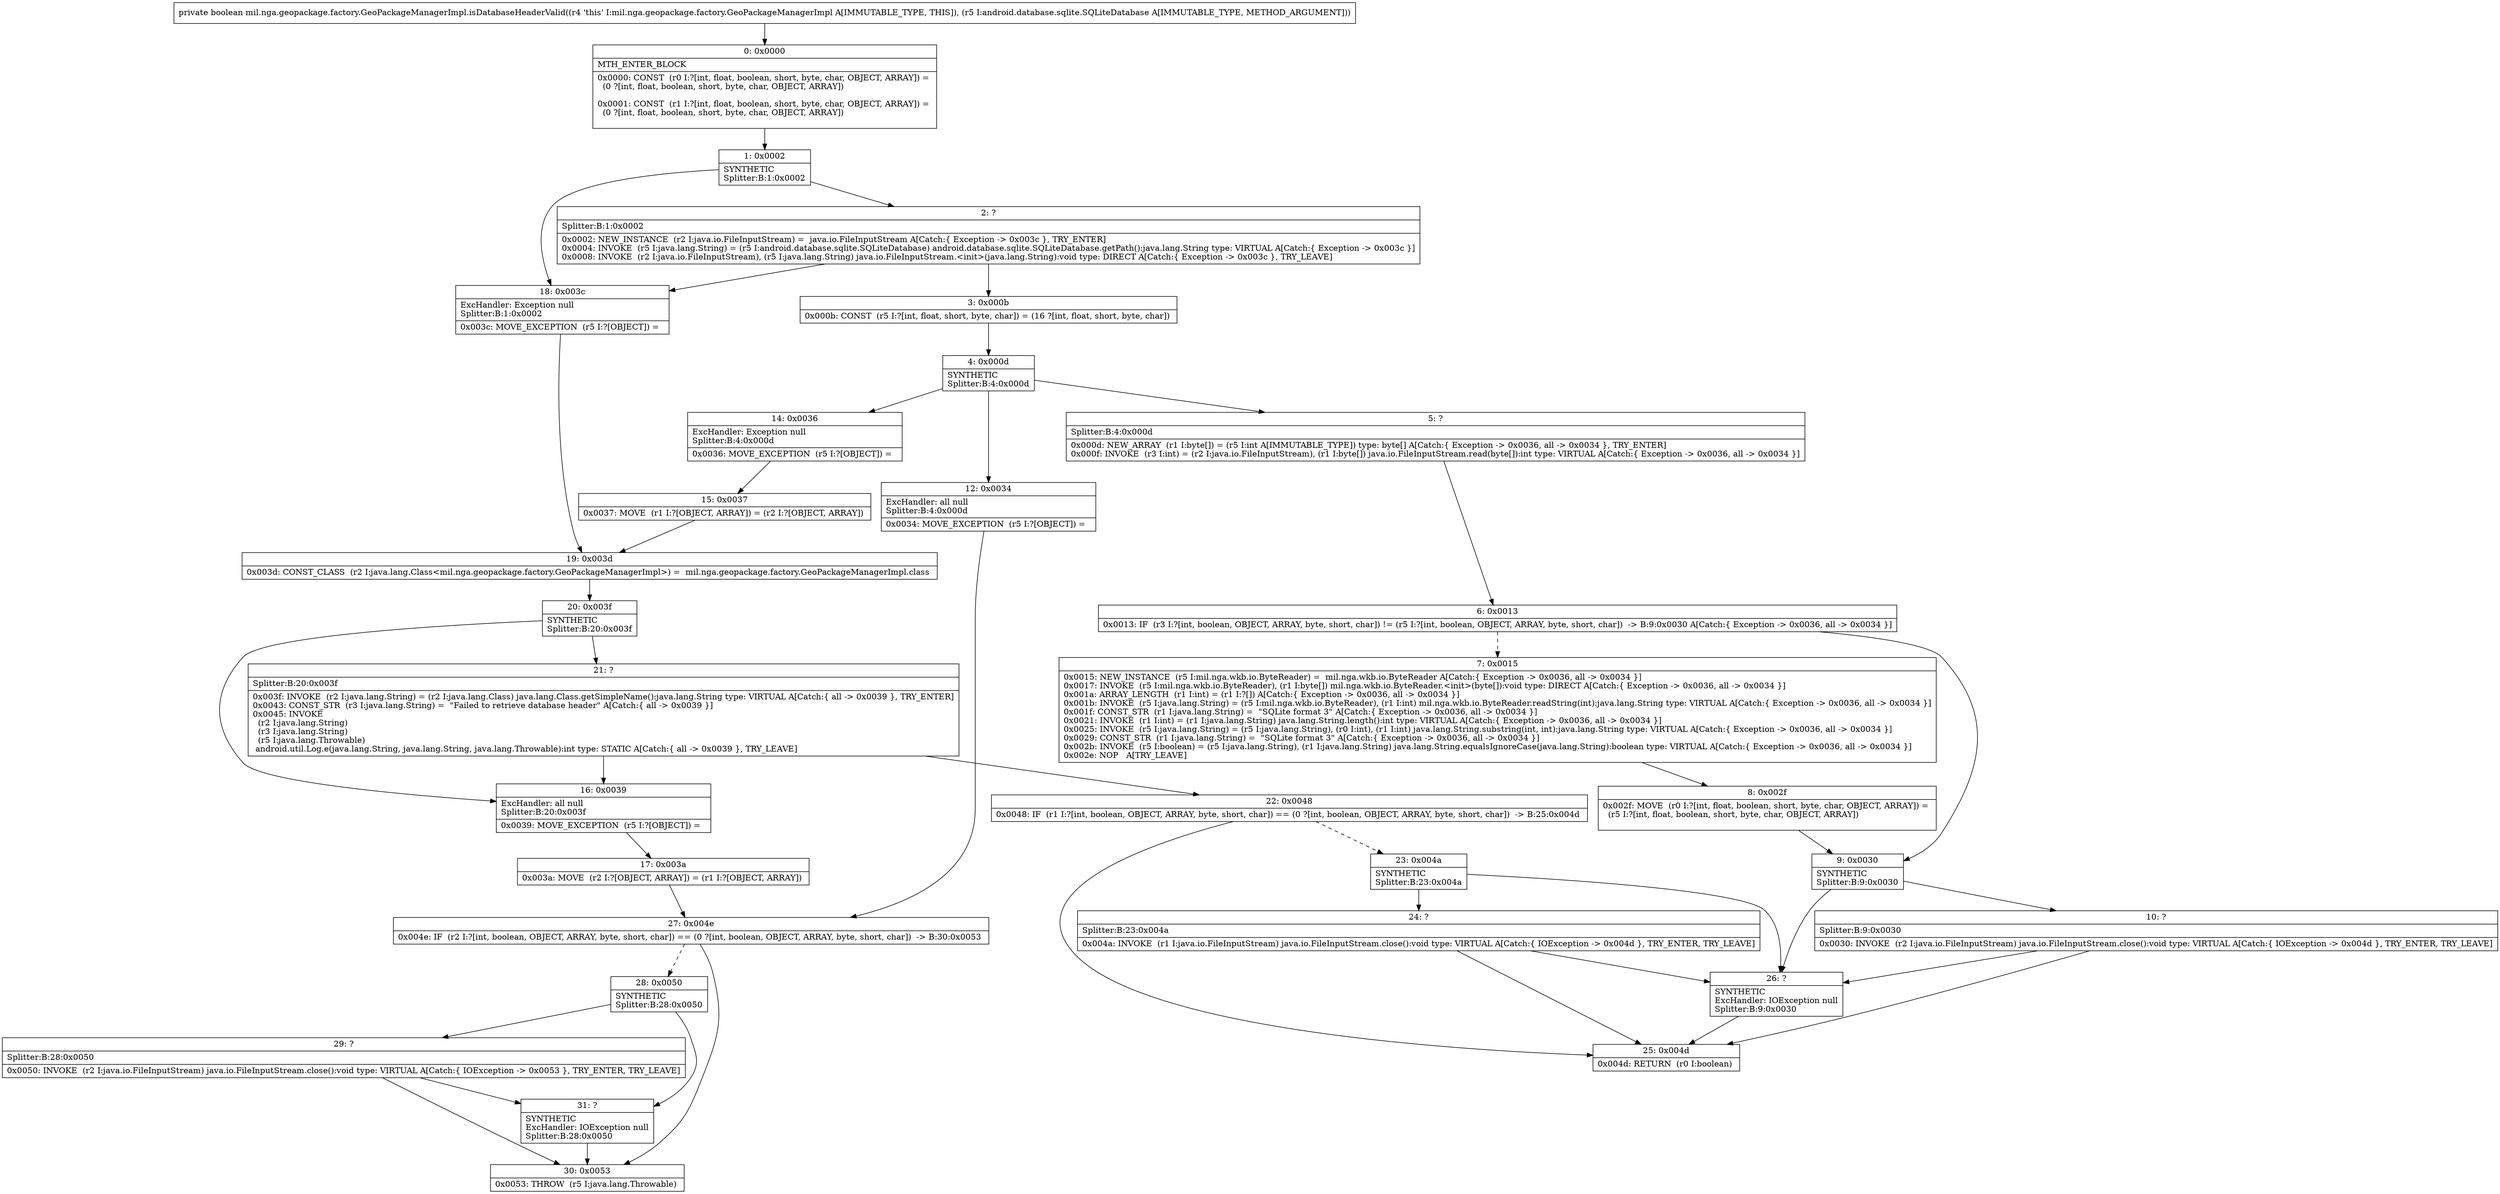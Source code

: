 digraph "CFG formil.nga.geopackage.factory.GeoPackageManagerImpl.isDatabaseHeaderValid(Landroid\/database\/sqlite\/SQLiteDatabase;)Z" {
Node_0 [shape=record,label="{0\:\ 0x0000|MTH_ENTER_BLOCK\l|0x0000: CONST  (r0 I:?[int, float, boolean, short, byte, char, OBJECT, ARRAY]) = \l  (0 ?[int, float, boolean, short, byte, char, OBJECT, ARRAY])\l \l0x0001: CONST  (r1 I:?[int, float, boolean, short, byte, char, OBJECT, ARRAY]) = \l  (0 ?[int, float, boolean, short, byte, char, OBJECT, ARRAY])\l \l}"];
Node_1 [shape=record,label="{1\:\ 0x0002|SYNTHETIC\lSplitter:B:1:0x0002\l}"];
Node_2 [shape=record,label="{2\:\ ?|Splitter:B:1:0x0002\l|0x0002: NEW_INSTANCE  (r2 I:java.io.FileInputStream) =  java.io.FileInputStream A[Catch:\{ Exception \-\> 0x003c \}, TRY_ENTER]\l0x0004: INVOKE  (r5 I:java.lang.String) = (r5 I:android.database.sqlite.SQLiteDatabase) android.database.sqlite.SQLiteDatabase.getPath():java.lang.String type: VIRTUAL A[Catch:\{ Exception \-\> 0x003c \}]\l0x0008: INVOKE  (r2 I:java.io.FileInputStream), (r5 I:java.lang.String) java.io.FileInputStream.\<init\>(java.lang.String):void type: DIRECT A[Catch:\{ Exception \-\> 0x003c \}, TRY_LEAVE]\l}"];
Node_3 [shape=record,label="{3\:\ 0x000b|0x000b: CONST  (r5 I:?[int, float, short, byte, char]) = (16 ?[int, float, short, byte, char]) \l}"];
Node_4 [shape=record,label="{4\:\ 0x000d|SYNTHETIC\lSplitter:B:4:0x000d\l}"];
Node_5 [shape=record,label="{5\:\ ?|Splitter:B:4:0x000d\l|0x000d: NEW_ARRAY  (r1 I:byte[]) = (r5 I:int A[IMMUTABLE_TYPE]) type: byte[] A[Catch:\{ Exception \-\> 0x0036, all \-\> 0x0034 \}, TRY_ENTER]\l0x000f: INVOKE  (r3 I:int) = (r2 I:java.io.FileInputStream), (r1 I:byte[]) java.io.FileInputStream.read(byte[]):int type: VIRTUAL A[Catch:\{ Exception \-\> 0x0036, all \-\> 0x0034 \}]\l}"];
Node_6 [shape=record,label="{6\:\ 0x0013|0x0013: IF  (r3 I:?[int, boolean, OBJECT, ARRAY, byte, short, char]) != (r5 I:?[int, boolean, OBJECT, ARRAY, byte, short, char])  \-\> B:9:0x0030 A[Catch:\{ Exception \-\> 0x0036, all \-\> 0x0034 \}]\l}"];
Node_7 [shape=record,label="{7\:\ 0x0015|0x0015: NEW_INSTANCE  (r5 I:mil.nga.wkb.io.ByteReader) =  mil.nga.wkb.io.ByteReader A[Catch:\{ Exception \-\> 0x0036, all \-\> 0x0034 \}]\l0x0017: INVOKE  (r5 I:mil.nga.wkb.io.ByteReader), (r1 I:byte[]) mil.nga.wkb.io.ByteReader.\<init\>(byte[]):void type: DIRECT A[Catch:\{ Exception \-\> 0x0036, all \-\> 0x0034 \}]\l0x001a: ARRAY_LENGTH  (r1 I:int) = (r1 I:?[]) A[Catch:\{ Exception \-\> 0x0036, all \-\> 0x0034 \}]\l0x001b: INVOKE  (r5 I:java.lang.String) = (r5 I:mil.nga.wkb.io.ByteReader), (r1 I:int) mil.nga.wkb.io.ByteReader.readString(int):java.lang.String type: VIRTUAL A[Catch:\{ Exception \-\> 0x0036, all \-\> 0x0034 \}]\l0x001f: CONST_STR  (r1 I:java.lang.String) =  \"SQLite format 3\" A[Catch:\{ Exception \-\> 0x0036, all \-\> 0x0034 \}]\l0x0021: INVOKE  (r1 I:int) = (r1 I:java.lang.String) java.lang.String.length():int type: VIRTUAL A[Catch:\{ Exception \-\> 0x0036, all \-\> 0x0034 \}]\l0x0025: INVOKE  (r5 I:java.lang.String) = (r5 I:java.lang.String), (r0 I:int), (r1 I:int) java.lang.String.substring(int, int):java.lang.String type: VIRTUAL A[Catch:\{ Exception \-\> 0x0036, all \-\> 0x0034 \}]\l0x0029: CONST_STR  (r1 I:java.lang.String) =  \"SQLite format 3\" A[Catch:\{ Exception \-\> 0x0036, all \-\> 0x0034 \}]\l0x002b: INVOKE  (r5 I:boolean) = (r5 I:java.lang.String), (r1 I:java.lang.String) java.lang.String.equalsIgnoreCase(java.lang.String):boolean type: VIRTUAL A[Catch:\{ Exception \-\> 0x0036, all \-\> 0x0034 \}]\l0x002e: NOP   A[TRY_LEAVE]\l}"];
Node_8 [shape=record,label="{8\:\ 0x002f|0x002f: MOVE  (r0 I:?[int, float, boolean, short, byte, char, OBJECT, ARRAY]) = \l  (r5 I:?[int, float, boolean, short, byte, char, OBJECT, ARRAY])\l \l}"];
Node_9 [shape=record,label="{9\:\ 0x0030|SYNTHETIC\lSplitter:B:9:0x0030\l}"];
Node_10 [shape=record,label="{10\:\ ?|Splitter:B:9:0x0030\l|0x0030: INVOKE  (r2 I:java.io.FileInputStream) java.io.FileInputStream.close():void type: VIRTUAL A[Catch:\{ IOException \-\> 0x004d \}, TRY_ENTER, TRY_LEAVE]\l}"];
Node_12 [shape=record,label="{12\:\ 0x0034|ExcHandler: all null\lSplitter:B:4:0x000d\l|0x0034: MOVE_EXCEPTION  (r5 I:?[OBJECT]) =  \l}"];
Node_14 [shape=record,label="{14\:\ 0x0036|ExcHandler: Exception null\lSplitter:B:4:0x000d\l|0x0036: MOVE_EXCEPTION  (r5 I:?[OBJECT]) =  \l}"];
Node_15 [shape=record,label="{15\:\ 0x0037|0x0037: MOVE  (r1 I:?[OBJECT, ARRAY]) = (r2 I:?[OBJECT, ARRAY]) \l}"];
Node_16 [shape=record,label="{16\:\ 0x0039|ExcHandler: all null\lSplitter:B:20:0x003f\l|0x0039: MOVE_EXCEPTION  (r5 I:?[OBJECT]) =  \l}"];
Node_17 [shape=record,label="{17\:\ 0x003a|0x003a: MOVE  (r2 I:?[OBJECT, ARRAY]) = (r1 I:?[OBJECT, ARRAY]) \l}"];
Node_18 [shape=record,label="{18\:\ 0x003c|ExcHandler: Exception null\lSplitter:B:1:0x0002\l|0x003c: MOVE_EXCEPTION  (r5 I:?[OBJECT]) =  \l}"];
Node_19 [shape=record,label="{19\:\ 0x003d|0x003d: CONST_CLASS  (r2 I:java.lang.Class\<mil.nga.geopackage.factory.GeoPackageManagerImpl\>) =  mil.nga.geopackage.factory.GeoPackageManagerImpl.class \l}"];
Node_20 [shape=record,label="{20\:\ 0x003f|SYNTHETIC\lSplitter:B:20:0x003f\l}"];
Node_21 [shape=record,label="{21\:\ ?|Splitter:B:20:0x003f\l|0x003f: INVOKE  (r2 I:java.lang.String) = (r2 I:java.lang.Class) java.lang.Class.getSimpleName():java.lang.String type: VIRTUAL A[Catch:\{ all \-\> 0x0039 \}, TRY_ENTER]\l0x0043: CONST_STR  (r3 I:java.lang.String) =  \"Failed to retrieve database header\" A[Catch:\{ all \-\> 0x0039 \}]\l0x0045: INVOKE  \l  (r2 I:java.lang.String)\l  (r3 I:java.lang.String)\l  (r5 I:java.lang.Throwable)\l android.util.Log.e(java.lang.String, java.lang.String, java.lang.Throwable):int type: STATIC A[Catch:\{ all \-\> 0x0039 \}, TRY_LEAVE]\l}"];
Node_22 [shape=record,label="{22\:\ 0x0048|0x0048: IF  (r1 I:?[int, boolean, OBJECT, ARRAY, byte, short, char]) == (0 ?[int, boolean, OBJECT, ARRAY, byte, short, char])  \-\> B:25:0x004d \l}"];
Node_23 [shape=record,label="{23\:\ 0x004a|SYNTHETIC\lSplitter:B:23:0x004a\l}"];
Node_24 [shape=record,label="{24\:\ ?|Splitter:B:23:0x004a\l|0x004a: INVOKE  (r1 I:java.io.FileInputStream) java.io.FileInputStream.close():void type: VIRTUAL A[Catch:\{ IOException \-\> 0x004d \}, TRY_ENTER, TRY_LEAVE]\l}"];
Node_25 [shape=record,label="{25\:\ 0x004d|0x004d: RETURN  (r0 I:boolean) \l}"];
Node_26 [shape=record,label="{26\:\ ?|SYNTHETIC\lExcHandler: IOException null\lSplitter:B:9:0x0030\l}"];
Node_27 [shape=record,label="{27\:\ 0x004e|0x004e: IF  (r2 I:?[int, boolean, OBJECT, ARRAY, byte, short, char]) == (0 ?[int, boolean, OBJECT, ARRAY, byte, short, char])  \-\> B:30:0x0053 \l}"];
Node_28 [shape=record,label="{28\:\ 0x0050|SYNTHETIC\lSplitter:B:28:0x0050\l}"];
Node_29 [shape=record,label="{29\:\ ?|Splitter:B:28:0x0050\l|0x0050: INVOKE  (r2 I:java.io.FileInputStream) java.io.FileInputStream.close():void type: VIRTUAL A[Catch:\{ IOException \-\> 0x0053 \}, TRY_ENTER, TRY_LEAVE]\l}"];
Node_30 [shape=record,label="{30\:\ 0x0053|0x0053: THROW  (r5 I:java.lang.Throwable) \l}"];
Node_31 [shape=record,label="{31\:\ ?|SYNTHETIC\lExcHandler: IOException null\lSplitter:B:28:0x0050\l}"];
MethodNode[shape=record,label="{private boolean mil.nga.geopackage.factory.GeoPackageManagerImpl.isDatabaseHeaderValid((r4 'this' I:mil.nga.geopackage.factory.GeoPackageManagerImpl A[IMMUTABLE_TYPE, THIS]), (r5 I:android.database.sqlite.SQLiteDatabase A[IMMUTABLE_TYPE, METHOD_ARGUMENT])) }"];
MethodNode -> Node_0;
Node_0 -> Node_1;
Node_1 -> Node_2;
Node_1 -> Node_18;
Node_2 -> Node_3;
Node_2 -> Node_18;
Node_3 -> Node_4;
Node_4 -> Node_5;
Node_4 -> Node_14;
Node_4 -> Node_12;
Node_5 -> Node_6;
Node_6 -> Node_7[style=dashed];
Node_6 -> Node_9;
Node_7 -> Node_8;
Node_8 -> Node_9;
Node_9 -> Node_10;
Node_9 -> Node_26;
Node_10 -> Node_26;
Node_10 -> Node_25;
Node_12 -> Node_27;
Node_14 -> Node_15;
Node_15 -> Node_19;
Node_16 -> Node_17;
Node_17 -> Node_27;
Node_18 -> Node_19;
Node_19 -> Node_20;
Node_20 -> Node_21;
Node_20 -> Node_16;
Node_21 -> Node_22;
Node_21 -> Node_16;
Node_22 -> Node_23[style=dashed];
Node_22 -> Node_25;
Node_23 -> Node_24;
Node_23 -> Node_26;
Node_24 -> Node_25;
Node_24 -> Node_26;
Node_26 -> Node_25;
Node_27 -> Node_28[style=dashed];
Node_27 -> Node_30;
Node_28 -> Node_29;
Node_28 -> Node_31;
Node_29 -> Node_30;
Node_29 -> Node_31;
Node_31 -> Node_30;
}

